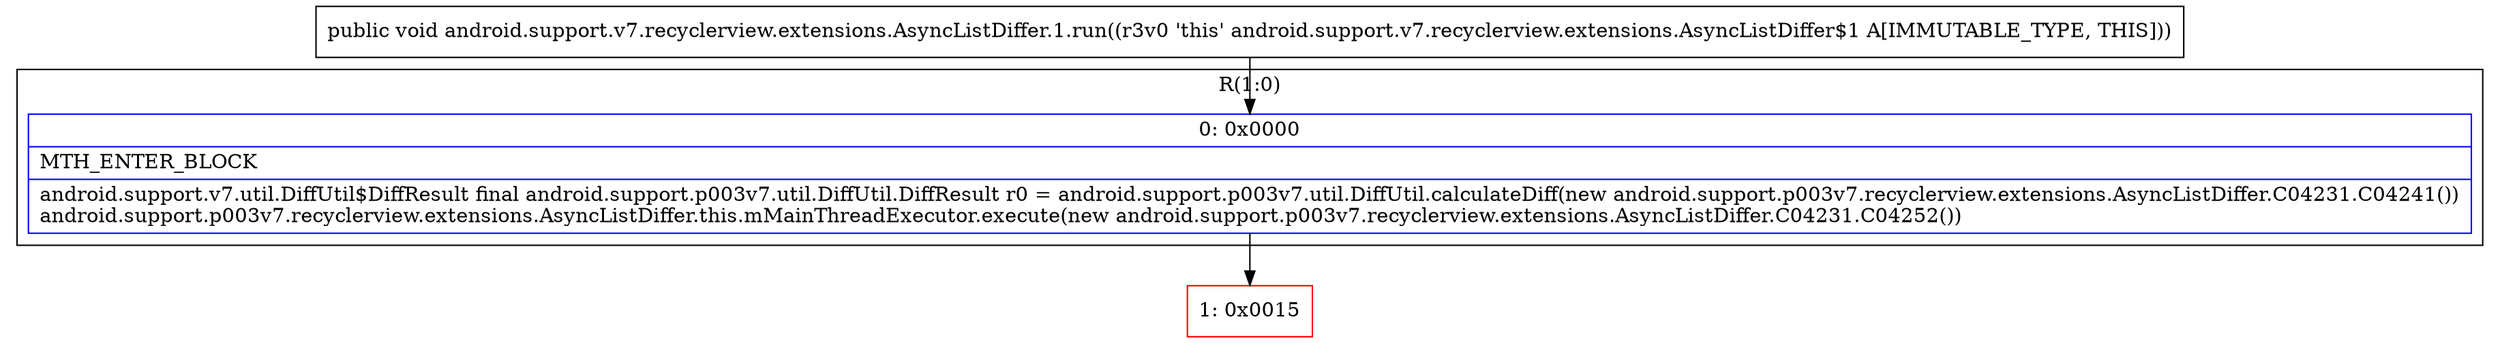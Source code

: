 digraph "CFG forandroid.support.v7.recyclerview.extensions.AsyncListDiffer.1.run()V" {
subgraph cluster_Region_287337104 {
label = "R(1:0)";
node [shape=record,color=blue];
Node_0 [shape=record,label="{0\:\ 0x0000|MTH_ENTER_BLOCK\l|android.support.v7.util.DiffUtil$DiffResult final android.support.p003v7.util.DiffUtil.DiffResult r0 = android.support.p003v7.util.DiffUtil.calculateDiff(new android.support.p003v7.recyclerview.extensions.AsyncListDiffer.C04231.C04241())\landroid.support.p003v7.recyclerview.extensions.AsyncListDiffer.this.mMainThreadExecutor.execute(new android.support.p003v7.recyclerview.extensions.AsyncListDiffer.C04231.C04252())\l}"];
}
Node_1 [shape=record,color=red,label="{1\:\ 0x0015}"];
MethodNode[shape=record,label="{public void android.support.v7.recyclerview.extensions.AsyncListDiffer.1.run((r3v0 'this' android.support.v7.recyclerview.extensions.AsyncListDiffer$1 A[IMMUTABLE_TYPE, THIS])) }"];
MethodNode -> Node_0;
Node_0 -> Node_1;
}

